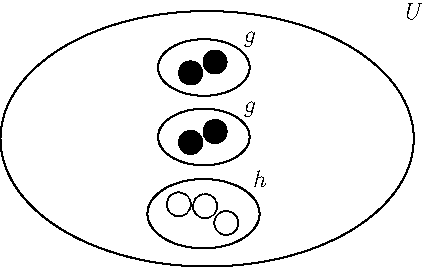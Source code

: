 /*
  Routines for drawing CIMM dot diagrams

  A DotGroup can contain other DotGroups or DotClusters
*/
import stats; // for Gaussian random distribution
import graph; // for high-quality Circles and Ellipses;
// Global constants:
real phi=(1+sqrt(5))/2;
path unitCircle = Circle((0,0),1);

// utility functions:
path regular_star(int n, int jump) { // n points and jumping jump vertices (Note: jump=1 is a regular polygon.)
  pair[] z=new pair[n];
  for(int i=0; i<n; ++i) {
    z[i] = dir(90+360/n*i); // unit vector starting in up direction
  }
  z.cyclic = true;
  path p = z[0];
  for(int i=0; i<n; ++i) {
    p = p--z[i*jump];
  }
  p = p--cycle;
  return p;
}
path Ellipse(pair center, real a, real b) {
  return shift(center)*scale(a,b)*unitCircle;
}

// shapes:
// TODO: Allow arbitrary characters
int ball = 0; // lower-case oh
int square = 1; // square, U+25FB
int triangle_up = 2; // upward-pointing triangle
int triangle_down = 3; // downward-pointing triangle
int asterisk = 4; // 6-pointed cross
int star = 5; // a 5-pointed star
int pentagon = 6; // a regular pentagon
int hexagon = 7; // a regular hexagon
int heptagon = 8; // a regular heptagon
int octagon = 9; // a regular octagon
path[] shape_paths = {
  /* ball */ unitCircle,
  /* square */ polygon(4),
  /* triangle_up */ polygon(3),
  /* triangle_down */ invert*polygon(3),
  /* asterisk */ cross(6),
  /* star */ regular_star(5,2),
  /* pentagon */ polygon(5),
  /* hexagon */ polygon(6),
  /* heptagon */ polygon(7),
  /* octagon */ polygon(8)
};
path scaled_shape_path(int shape_name) { // give uniform horizontal size to shapes
    real desired_shape_size = 12pt;
    path shape = shape_paths[shape_name];
    pair shape_min = min(shape), shape_max = max(shape);
    real raw_horizontal_size = (shape_max-shape_min).x;
    return scale(desired_shape_size/raw_horizontal_size)*shape;
}
path shape_path(int shape_name) { // wrapper around scaled_shape_path in case no such shape exists
  if ((shape_name >= 0) && (shape_name < shape_paths.length)) return scaled_shape_path(shape_name);
  return scaled_shape_path(ball); // return default
}

struct DotCluster { // Homogeneous dots without a grouping boundary
  picture pic;
  pair center;
  real n;
  real a, b;  // horizontal and vertical, respectively, semiaxis lengths for the bounding ellipse
  int shape;
  real shape_size = 12pt; // TODO: fix to adjust depending on the shape
  pen base_p;
  pen dot_p;
  pair[] locations;

  bool _is_inside(pair p) { // Note that p is a relative location of a point.  The function will tell if it's inside the ellipse given by parameters a,b.
    // Note that we're contracting a & b by half the shape size so that it's more inside.
    return (length(scale(1/(this.a-this.shape_size/2),1/(this.b-this.shape_size/2))*p)<1);
  }
  bool _is_not_too_close(pair p) { // Note that p is a relative location of a point.  The function will tell if the location is not too close to previous locations.
    real tolerance = 1pt; // extra margin
    for(pair q : this.locations) {
      if (length(p-q)<this.shape_size+tolerance) return false;
    }
    return true;
  }
  real _primitive_random() { // return a random value between -1 and 1
    // Use a uniform distribution
    // return (2*unitrand()-1);
    // Use a clipped gaussian distribution to get more centrality
    real r;
    do {
      r = Gaussrand();
    } while (abs(r)>1);
    return r;
  }
  pair _random_location(real a=this.a, real b=this.b) {
    // Return a random location whose only constraint is on the range of each coordinate
    return ((a-this.shape_size/2)*this._primitive_random(), (b-this.shape_size/2)*this._primitive_random());
  }
  pair _semigood_random_location(real a=this.a, real b=this.b) {
    // Return a random location constrained by being not too close
    pair p;
    int i=0; // for debugging, count the iterations and warn
    do {
      p=this._random_location(a=a,b=b);
      assert(++i<100000, "taking too long to find a semigood random location"); // for debugging
    } while (!(this._is_not_too_close(p)));
    return p;
  }    
  pair _good_random_location(real a=this.a, real b=this.b) { // constrain by being inside and not too close
    pair p;
    int i=0; // for debugging, count the iterations and warn
    do {
      p=this._random_location(a=a,b=b);
      assert(++i<100000, "taking too long to find a good random location"); // for debugging
    } while (!(this._is_inside(p) && this._is_not_too_close(p)));
    return p;
  }
  pair _centroid() {
    pair sum;
    for (pair p : this.locations) sum += p;
    return sum/this.locations.length;
  }
  void _add_location() {
    // generate a decent point
    // add it to the list
    // TODO: grow by accretion
    // First, check if points in between will work.
    // Then, if they don't, step away from an edge point in a random direction.

    pair p;
    // For now, just generate it randomly inside the ellipse w/ a,b parameters
    //p = this._good_random_location();

    // Accretion code:
    if (this.locations.length == 0) p = (0,0); // if no points yet, start with zero;
    else {
      int i=0; // for debugging, count the iterations and warn
      pair c = this._centroid(); // middle of dots
      real dt = .02; // step size for accretion line of sight
      do { // repeat as many times as necessary to get a good trajectory that ends up inside the boundary ellipse
	pair q = this._semigood_random_location(a=5*this.a,b=5*this.b); // provisional point not too close
	//dot(q, blue+linewidth(0.5)); // for debugging
	// use line-of-sight accretion:
	for (real t=0; t<=1; t+=dt) {
	  p = (1-t)*q + t*c; // the point t along the segment from q to centroid c
	  //dot(dic,p, purple+linewidth(0.5)); // for debugging
	  if (!(this._is_not_too_close(p))) {
	    t -= dt; // back up
	    p = (1-t)*q + t*c; // recalculate last good p
	    break; // go with that p
	  }
	}
	assert(++i<10000, "taking too long to find an accretion trajectory");
      } while (!(this._is_inside(p)));
    }
    this.locations.push(p); // Add this decent point.
    //label(this.pic,format("%d",this.locations.length),p); // for debugging
  }
  void _set_pen() { // set the dot pen according to whether the dots are + or -.
    if (this.n > 0) {
      this.dot_p = this.base_p;
    } else if (this.n < 0) {
      this.dot_p = this.base_p + linetype(new real[] {0,1.5}); // fine dots
    }

  }
  picture draw(pen base_p=black) {
    // TODO: Dont' overwrite base_p if it has already been set.  
    this.base_p = base_p;
    this._set_pen();
    if (this.n<0) {
      for(pair p : this.locations) draw(this.pic,shift(p)*shape_path(this.shape), this.dot_p);
    }
    if (this.n>0) {
      for(pair p : this.locations) fill(this.pic,shift(p)*shape_path(this.shape), this.dot_p);
    }
    //draw(this.pic,box((-this.a,-this.b), (this.a,this.b)), green+white+dashed); // for debugging, draw random boundary box
    //draw(this.pic,Ellipse(this.center, this.a, this.b), red+white); // for debugging, draw ellipse for boundary
    //add(this.pic.fit());
    return this.pic;
  }
  void operator init(int n=0, int shape=ball, pair center=(0,0), pen base_p=black) {
    this.n = n;
    this.shape = shape;
    this.center = center;
    // Choose the pen:
    this.base_p = base_p;
    // For now I'll assume that the area will be proportional to the dots enclosed and confine dots there:
    real r = 10*sqrt(abs(n)); // length scale; TODO: adjust by scaling factor depending on the shape size
    // I'll also use an aspect ratio of the golden ratio phi (defined above):
    this.a = r*phi;
    this.b = r;
    srand(seconds()); // seed the random number generator
    for(int i=0; i<abs(this.n); ++i) { // choose where the balls go
      this._add_location();
    }
  }
}
from DotCluster unravel DotCluster;
void draw(DotCluster c, pen base_p=black) {
  // TODO: Dont' overwrite base_p if it has already been set.
  c.draw(base_p=base_p);
}

struct DotGroup {
  picture pic;
  pair new_center; // center for newly added children
  pair center; // center of this object
  real a, b;  // horizontal and vertical, respectively, semiaxis lengths for the bounding ellipse
  DotGroup[] child_groups;
  DotCluster[] child_clusters;
  bool boundary;
  string name;
  pen dot_p;
  pen base_p;
  pair _top(picture pic) { // return the top center coordinates of a picture
    pair s = size(pic);
    pair M = max(pic);
    return (M.x-s.x/2,M.y);
  }
  pair _bottom(picture pic) { // return the bottom center coordinates of a picture
    pair s = size(pic);
    pair m = min(pic);
    return (m.x+s.x/2,m.y);
  }
  pair _center(picture pic) { // return the center coordinates of a picture
    return (min(pic)+max(pic))/2;
  }
  void add_group(int n=1, DotGroup g) {
    this.child_groups.push(g);
    // Increment the size of the bounding ellipse in a heavyhanded way:
    // The 1.4 gives extra space for ellipse and label
    this.a += g.a*1.4; 
    this.b += g.b*1.4;
  }
  void add_dots(int n=1, int shape=ball, pair center=this.new_center, pen base_p=black) {
    DotCluster c = DotCluster(n=n, shape=shape, center=center, base_p=base_p);
    this.child_clusters.push(c);
    // Increment the size of the bounding ellipse in a heavyhanded way:
    this.a += c.a;
    this.b += c.b;
    this.new_center += scale(this.a,this.b)*dir(rand());
  }
  picture draw(pen base_p=black) {
    // TODO: Dont' overwrite base_p if it has already been set.
    // Draw contents:
    picture pic, pic_g, pic_c;
    for(DotGroup g : this.child_groups) add(pic_g,g.draw().fit(),this._bottom(pic_g),S);
    for(DotCluster c : this.child_clusters) add(pic_c,c.draw().fit(),this._bottom(pic_c),S);
    add(pic, pic_g.fit(), (0,0),E);
    add(pic, pic_c.fit(), (0,0),W);
    add(this.pic,pic.fit(),-this._center(pic));
    // Draw boundary:
    if (this.a==0) { // nothing inside this group; set a minimum size:
      this.b = 15pt;
      this.a = phi*this.b;
    }
    draw(this.pic,Ellipse(this.center,this.a,this.b));
    // Draw name/label:
    label(this.pic,this.name,shift(this.a,this.b)*this.center);
    //add(this.pic.fit());
    return this.pic;
  }
  void operator init(string name="", int n=0, int shape=ball, bool boundary=true, pen base_p=black) {
    this.name = name;
    this.boundary = boundary;
    // TODO: Are the following two lines unnecessary?
    this.a = 0; // set bounding ellipse to zero size before adding dots
    this.b = 0; // set bounding ellipse to zero size before adding dots
    this.add_dots(n=n, shape=shape, base_p=base_p);
    this.base_p = base_p;
  }
}
from DotGroup unravel DotGroup;
void draw(DotGroup g, pen base_p=black) {
  // TODO: Dont' overwrite base_p if it has already been set.
  g.draw(base_p=base_p);
}

// Usage: A DotGroup can contain dots or other DotGroups
// DotGroup U = DotGroup();
// U.add_group(n=3,DotGroup(n=2,shape=ball));
// DotGroup h = DotGroup(name="h");
// h.add_dots(n=4,shape=square);
// U.add_group(n=1,h);
// draw(U);

// Testing:

// Draw a single dot:
// DotCluster c = DotCluster(n=-10);
// draw(c,cmyk(blue));

// TODO: Fix overlap with squares and other shapes that aren't circles
// TODO: Fix filling of asterisk to filldraw of asterisk
// DotCluster c = DotCluster(n=-10,shape=square);
// draw(c,cmyk(blue));

// Draw a single homogeneous group of dots:
// DotGroup U = DotGroup(n=-10);
// draw(U,cmyk(blue));

// Draw a single inhomogeneous group of dots:
// DotGroup U = DotGroup(name="$U$", n=-10);
// U.add_dots(n=3);
// picture pic=U.draw(cmyk(blue));
// add(pic.fit());

// Draw a group of two homogeneous groups of dots:
DotGroup g = DotGroup(name="$g$", n=2, base_p=cmyk(blue));
DotGroup h = DotGroup(name="$h$", n=-3, base_p=cmyk(red));
DotGroup U = DotGroup(name="$U$", base_p=cmyk(black));
U.add_group(g);
U.add_group(g);
U.add_group(h);
add(U.draw().fit());
